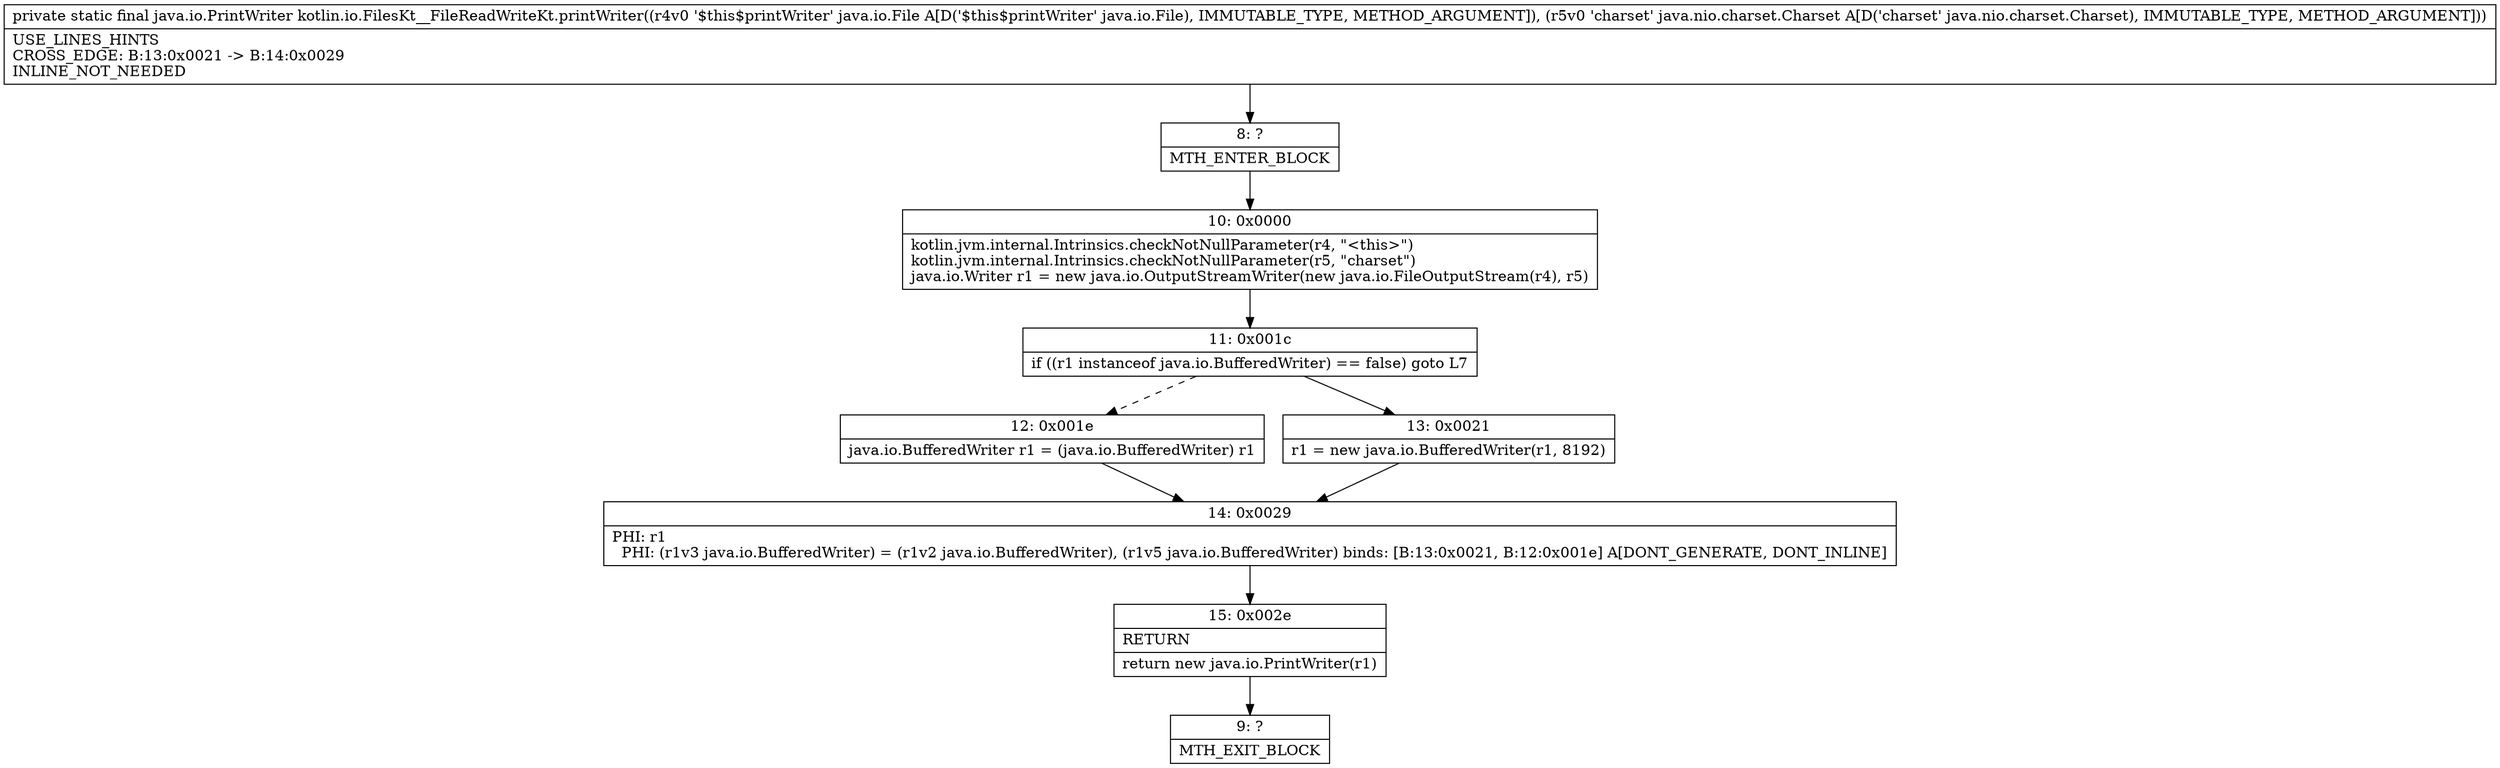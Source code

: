 digraph "CFG forkotlin.io.FilesKt__FileReadWriteKt.printWriter(Ljava\/io\/File;Ljava\/nio\/charset\/Charset;)Ljava\/io\/PrintWriter;" {
Node_8 [shape=record,label="{8\:\ ?|MTH_ENTER_BLOCK\l}"];
Node_10 [shape=record,label="{10\:\ 0x0000|kotlin.jvm.internal.Intrinsics.checkNotNullParameter(r4, \"\<this\>\")\lkotlin.jvm.internal.Intrinsics.checkNotNullParameter(r5, \"charset\")\ljava.io.Writer r1 = new java.io.OutputStreamWriter(new java.io.FileOutputStream(r4), r5)\l}"];
Node_11 [shape=record,label="{11\:\ 0x001c|if ((r1 instanceof java.io.BufferedWriter) == false) goto L7\l}"];
Node_12 [shape=record,label="{12\:\ 0x001e|java.io.BufferedWriter r1 = (java.io.BufferedWriter) r1\l}"];
Node_14 [shape=record,label="{14\:\ 0x0029|PHI: r1 \l  PHI: (r1v3 java.io.BufferedWriter) = (r1v2 java.io.BufferedWriter), (r1v5 java.io.BufferedWriter) binds: [B:13:0x0021, B:12:0x001e] A[DONT_GENERATE, DONT_INLINE]\l}"];
Node_15 [shape=record,label="{15\:\ 0x002e|RETURN\l|return new java.io.PrintWriter(r1)\l}"];
Node_9 [shape=record,label="{9\:\ ?|MTH_EXIT_BLOCK\l}"];
Node_13 [shape=record,label="{13\:\ 0x0021|r1 = new java.io.BufferedWriter(r1, 8192)\l}"];
MethodNode[shape=record,label="{private static final java.io.PrintWriter kotlin.io.FilesKt__FileReadWriteKt.printWriter((r4v0 '$this$printWriter' java.io.File A[D('$this$printWriter' java.io.File), IMMUTABLE_TYPE, METHOD_ARGUMENT]), (r5v0 'charset' java.nio.charset.Charset A[D('charset' java.nio.charset.Charset), IMMUTABLE_TYPE, METHOD_ARGUMENT]))  | USE_LINES_HINTS\lCROSS_EDGE: B:13:0x0021 \-\> B:14:0x0029\lINLINE_NOT_NEEDED\l}"];
MethodNode -> Node_8;Node_8 -> Node_10;
Node_10 -> Node_11;
Node_11 -> Node_12[style=dashed];
Node_11 -> Node_13;
Node_12 -> Node_14;
Node_14 -> Node_15;
Node_15 -> Node_9;
Node_13 -> Node_14;
}

